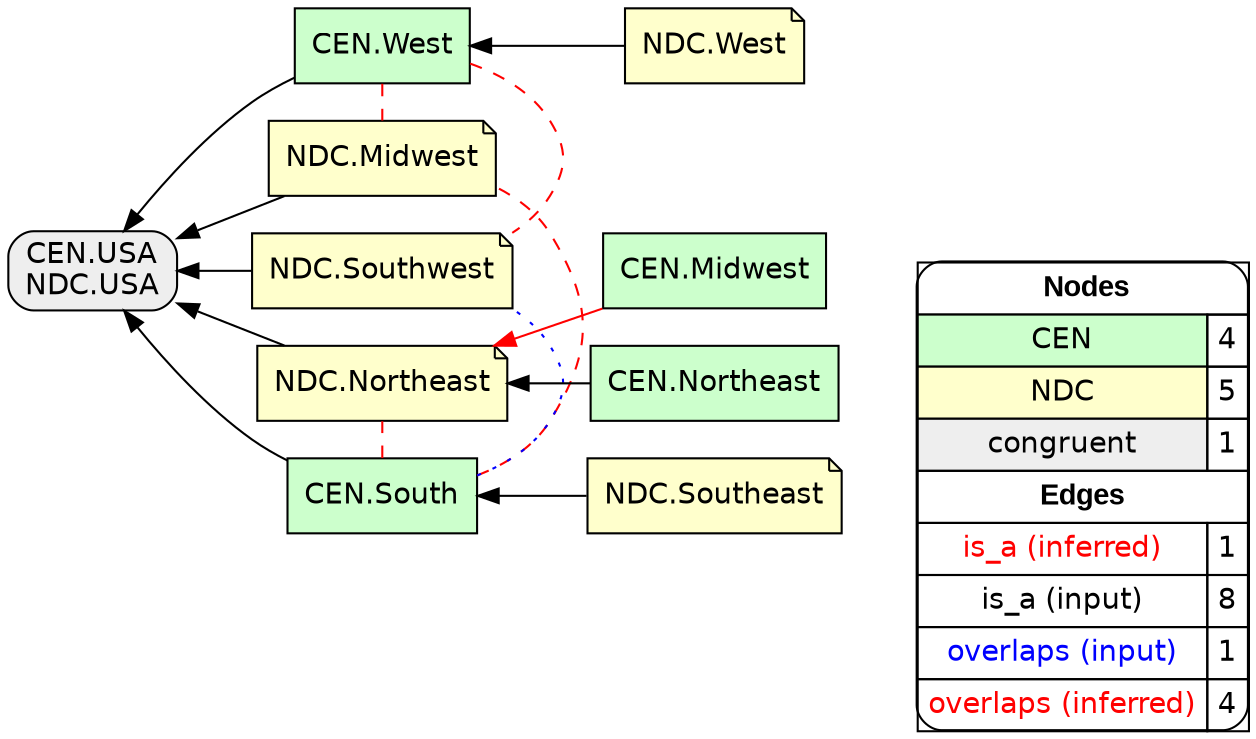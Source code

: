 digraph{
rankdir=RL
node[shape=box style=filled fillcolor="#CCFFCC" fontname="helvetica"] 
"CEN.South"
"CEN.Midwest"
"CEN.West"
"CEN.Northeast"
node[shape=note style=filled fillcolor="#FFFFCC" fontname="helvetica"] 
"NDC.Northeast"
"NDC.Midwest"
"NDC.Southwest"
"NDC.Southeast"
"NDC.West"
node[shape=box style="filled,rounded" fillcolor="#EEEEEE" fontname="helvetica"] 
"CEN.USA\nNDC.USA"
edge[arrowhead=normal style=solid color="#FF0000" constraint=true penwidth=1]
"CEN.Midwest" -> "NDC.Northeast"
edge[arrowhead=normal style=dotted color="#000000" constraint=true penwidth=1]
edge[arrowhead=normal style=solid color="#000000" constraint=true penwidth=1]
"NDC.Northeast" -> "CEN.USA\nNDC.USA"
"NDC.Southeast" -> "CEN.South"
"NDC.Midwest" -> "CEN.USA\nNDC.USA"
"CEN.Northeast" -> "NDC.Northeast"
"CEN.South" -> "CEN.USA\nNDC.USA"
"CEN.West" -> "CEN.USA\nNDC.USA"
"NDC.Southwest" -> "CEN.USA\nNDC.USA"
"NDC.West" -> "CEN.West"
edge[arrowhead=none style=dotted color="#0000FF" constraint=false penwidth=1]
"CEN.South" -> "NDC.Southwest"
edge[arrowhead=none style=dashed color="#FF0000" constraint=false penwidth=1]
"CEN.South" -> "NDC.Midwest"
"CEN.West" -> "NDC.Midwest"
"CEN.West" -> "NDC.Southwest"
"CEN.South" -> "NDC.Northeast"
node[shape=box] 
{rank=source Legend [fillcolor= white margin=0 label=< 
 <TABLE BORDER="0" CELLBORDER="1" CELLSPACING="0" CELLPADDING="4"> 
<TR> <TD COLSPAN="2"><font face="Arial Black"> Nodes</font></TD> </TR> 
<TR> 
 <TD bgcolor="#CCFFCC" fontname="helvetica">CEN</TD> 
 <TD>4</TD> 
 </TR> 
<TR> 
 <TD bgcolor="#FFFFCC" fontname="helvetica">NDC</TD> 
 <TD>5</TD> 
 </TR> 
<TR> 
 <TD bgcolor="#EEEEEE" fontname="helvetica">congruent</TD> 
 <TD>1</TD> 
 </TR> 
<TR> <TD COLSPAN="2"><font face = "Arial Black"> Edges </font></TD> </TR> 
<TR> 
 <TD><font color ="#FF0000">is_a (inferred)</font></TD><TD>1</TD>
</TR>
<TR> 
 <TD><font color ="#000000">is_a (input)</font></TD><TD>8</TD>
</TR>
<TR> 
 <TD><font color ="#0000FF">overlaps (input)</font></TD><TD>1</TD>
</TR>
<TR> 
 <TD><font color ="#FF0000">overlaps (inferred)</font></TD><TD>4</TD>
</TR>
</TABLE> 
 >] } 
}